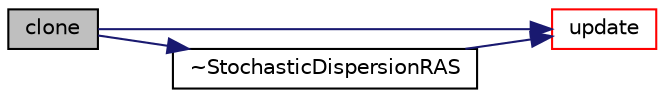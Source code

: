 digraph "clone"
{
  bgcolor="transparent";
  edge [fontname="Helvetica",fontsize="10",labelfontname="Helvetica",labelfontsize="10"];
  node [fontname="Helvetica",fontsize="10",shape=record];
  rankdir="LR";
  Node1 [label="clone",height=0.2,width=0.4,color="black", fillcolor="grey75", style="filled", fontcolor="black"];
  Node1 -> Node2 [color="midnightblue",fontsize="10",style="solid",fontname="Helvetica"];
  Node2 [label="update",height=0.2,width=0.4,color="red",URL="$a02538.html#afb99589150c1ee258da64f8f0c1f37f8",tooltip="Update (disperse particles) "];
  Node1 -> Node3 [color="midnightblue",fontsize="10",style="solid",fontname="Helvetica"];
  Node3 [label="~StochasticDispersionRAS",height=0.2,width=0.4,color="black",URL="$a02538.html#a8fa763aa819db3117b3fc81e585750ba",tooltip="Destructor. "];
  Node3 -> Node2 [color="midnightblue",fontsize="10",style="solid",fontname="Helvetica"];
}
